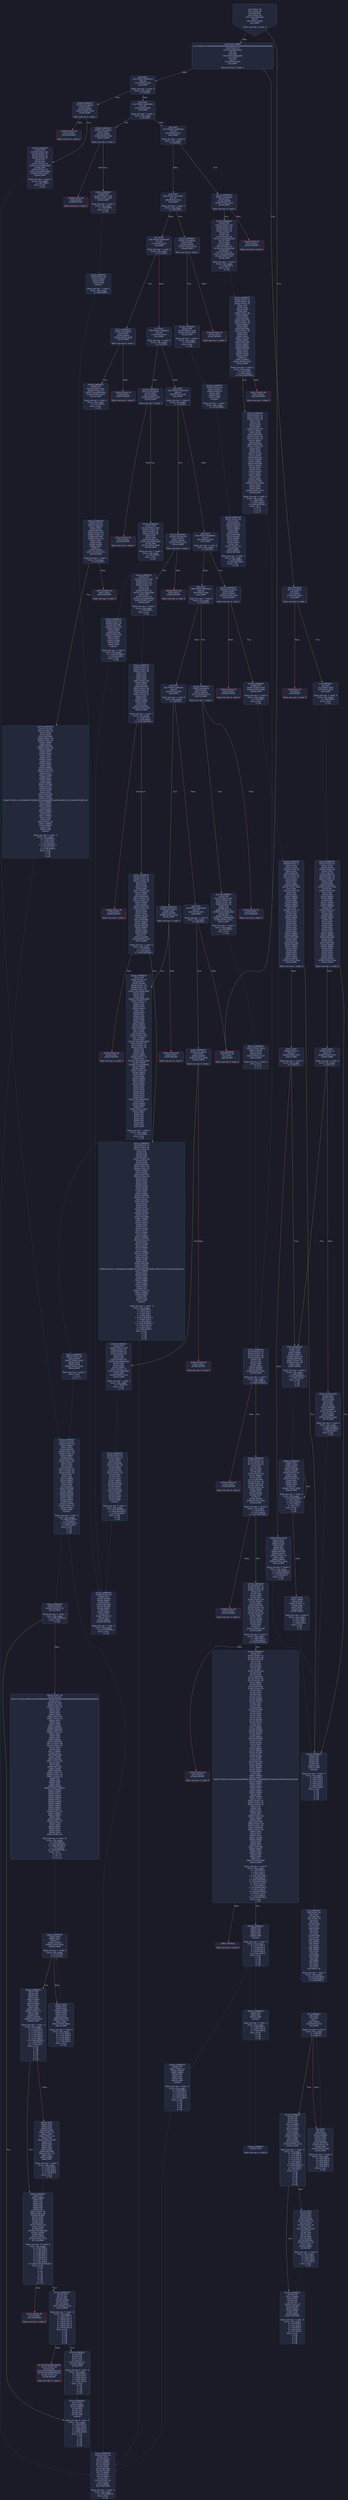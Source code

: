 digraph G {
    node [shape=box, style="filled, rounded", color="#565f89", fontcolor="#c0caf5", fontname="Helvetica", fillcolor="#24283b"];
    edge [color="#414868", fontcolor="#c0caf5", fontname="Helvetica"];
    bgcolor="#1a1b26";
    0 [ label = "[00] PUSH1 80
[02] PUSH1 40
[04] MSTORE
[05] PUSH1 04
[07] CALLDATASIZE
[08] LT
[09] PUSH2 00b9
[0c] JUMPI

Stack size req: 0, sizeΔ: 0
" shape = invhouse]
    1 [ label = "[0d] PUSH4 ffffffff
[12] PUSH29 0100000000000000000000000000000000000000000000000000000000
[30] PUSH1 00
[32] CALLDATALOAD
[33] DIV
[34] AND
[35] PUSH4 06fdde03
[3a] DUP2
[3b] EQ
[3c] PUSH2 00be
[3f] JUMPI

Stack size req: 0, sizeΔ: 1
"]
    2 [ label = "[40] DUP1
[41] PUSH4 095ea7b3
[46] EQ
[47] PUSH2 0148
[4a] JUMPI

Stack size req: 1, sizeΔ: 0
Entry->Op usage:
	0->70:EQ:1
"]
    3 [ label = "[4b] DUP1
[4c] PUSH4 18160ddd
[51] EQ
[52] PUSH2 0180
[55] JUMPI

Stack size req: 1, sizeΔ: 0
Entry->Op usage:
	0->81:EQ:1
"]
    4 [ label = "[56] DUP1
[57] PUSH4 23b872dd
[5c] EQ
[5d] PUSH2 01a7
[60] JUMPI

Stack size req: 1, sizeΔ: 0
Entry->Op usage:
	0->92:EQ:1
"]
    5 [ label = "[61] DUP1
[62] PUSH4 313ce567
[67] EQ
[68] PUSH2 01d1
[6b] JUMPI

Stack size req: 1, sizeΔ: 0
Entry->Op usage:
	0->103:EQ:1
"]
    6 [ label = "[6c] DUP1
[6d] PUSH4 42966c68
[72] EQ
[73] PUSH2 01fc
[76] JUMPI

Stack size req: 1, sizeΔ: 0
Entry->Op usage:
	0->114:EQ:1
"]
    7 [ label = "[77] DUP1
[78] PUSH4 70a08231
[7d] EQ
[7e] PUSH2 0214
[81] JUMPI

Stack size req: 1, sizeΔ: 0
Entry->Op usage:
	0->125:EQ:1
"]
    8 [ label = "[82] DUP1
[83] PUSH4 79cc6790
[88] EQ
[89] PUSH2 0235
[8c] JUMPI

Stack size req: 1, sizeΔ: 0
Entry->Op usage:
	0->136:EQ:1
"]
    9 [ label = "[8d] DUP1
[8e] PUSH4 95d89b41
[93] EQ
[94] PUSH2 0259
[97] JUMPI

Stack size req: 1, sizeΔ: 0
Entry->Op usage:
	0->147:EQ:1
"]
    10 [ label = "[98] DUP1
[99] PUSH4 a9059cbb
[9e] EQ
[9f] PUSH2 026e
[a2] JUMPI

Stack size req: 1, sizeΔ: 0
Entry->Op usage:
	0->158:EQ:1
"]
    11 [ label = "[a3] DUP1
[a4] PUSH4 cae9ca51
[a9] EQ
[aa] PUSH2 0294
[ad] JUMPI

Stack size req: 1, sizeΔ: 0
Entry->Op usage:
	0->169:EQ:1
"]
    12 [ label = "[ae] DUP1
[af] PUSH4 dd62ed3e
[b4] EQ
[b5] PUSH2 02fd
[b8] JUMPI

Stack size req: 1, sizeΔ: 0
Entry->Op usage:
	0->180:EQ:1
"]
    13 [ label = "[b9] JUMPDEST
[ba] PUSH1 00
[bc] DUP1
[bd] REVERT

Stack size req: 0, sizeΔ: 0
" color = "red"]
    14 [ label = "[be] JUMPDEST
[bf] CALLVALUE
[c0] DUP1
[c1] ISZERO
[c2] PUSH2 00ca
[c5] JUMPI

Stack size req: 0, sizeΔ: 1
"]
    15 [ label = "[c6] PUSH1 00
[c8] DUP1
[c9] REVERT

Stack size req: 0, sizeΔ: 0
" color = "red"]
    16 [ label = "[ca] JUMPDEST
[cb] POP
[cc] PUSH2 00d3
[cf] PUSH2 0324
[d2] JUMP

Stack size req: 1, sizeΔ: 0
Entry->Op usage:
	0->203:POP:0
Entry->Exit:
	0->😵
"]
    17 [ label = "[d3] JUMPDEST
[d4] PUSH1 40
[d6] DUP1
[d7] MLOAD
[d8] PUSH1 20
[da] DUP1
[db] DUP3
[dc] MSTORE
[dd] DUP4
[de] MLOAD
[df] DUP2
[e0] DUP4
[e1] ADD
[e2] MSTORE
[e3] DUP4
[e4] MLOAD
[e5] SWAP2
[e6] SWAP3
[e7] DUP4
[e8] SWAP3
[e9] SWAP1
[ea] DUP4
[eb] ADD
[ec] SWAP2
[ed] DUP6
[ee] ADD
[ef] SWAP1
[f0] DUP1
[f1] DUP4
[f2] DUP4
[f3] PUSH1 00

Stack size req: 1, sizeΔ: 9
Entry->Op usage:
	0->222:MLOAD:0
	0->228:MLOAD:0
	0->238:ADD:0
"]
    18 [ label = "[f5] JUMPDEST
[f6] DUP4
[f7] DUP2
[f8] LT
[f9] ISZERO
[fa] PUSH2 010d
[fd] JUMPI

Stack size req: 4, sizeΔ: 0
Entry->Op usage:
	0->248:LT:0
	3->248:LT:1
"]
    19 [ label = "[fe] DUP2
[ff] DUP2
[0100] ADD
[0101] MLOAD
[0102] DUP4
[0103] DUP3
[0104] ADD
[0105] MSTORE
[0106] PUSH1 20
[0108] ADD
[0109] PUSH2 00f5
[010c] JUMP

Stack size req: 3, sizeΔ: 0
Entry->Op usage:
	0->256:ADD:0
	0->260:ADD:0
	0->264:ADD:1
	1->256:ADD:1
	2->260:ADD:1
Entry->Exit:
	0->😵
"]
    20 [ label = "[010d] JUMPDEST
[010e] POP
[010f] POP
[0110] POP
[0111] POP
[0112] SWAP1
[0113] POP
[0114] SWAP1
[0115] DUP2
[0116] ADD
[0117] SWAP1
[0118] PUSH1 1f
[011a] AND
[011b] DUP1
[011c] ISZERO
[011d] PUSH2 013a
[0120] JUMPI

Stack size req: 7, sizeΔ: -5
Entry->Op usage:
	0->270:POP:0
	1->271:POP:0
	2->272:POP:0
	3->273:POP:0
	4->278:ADD:0
	4->282:AND:1
	4->284:ISZERO:0
	5->275:POP:0
	6->278:ADD:1
Entry->Exit:
	0->😵
	1->😵
	2->😵
	3->😵
	4->0
	5->😵
	6->😵
"]
    21 [ label = "[0121] DUP1
[0122] DUP3
[0123] SUB
[0124] DUP1
[0125] MLOAD
[0126] PUSH1 01
[0128] DUP4
[0129] PUSH1 20
[012b] SUB
[012c] PUSH2 0100
[012f] EXP
[0130] SUB
[0131] NOT
[0132] AND
[0133] DUP2
[0134] MSTORE
[0135] PUSH1 20
[0137] ADD
[0138] SWAP2
[0139] POP

Stack size req: 2, sizeΔ: 0
Entry->Op usage:
	0->291:SUB:1
	0->299:SUB:1
	1->291:SUB:0
	1->313:POP:0
Entry->Exit:
	1->😵
"]
    22 [ label = "[013a] JUMPDEST
[013b] POP
[013c] SWAP3
[013d] POP
[013e] POP
[013f] POP
[0140] PUSH1 40
[0142] MLOAD
[0143] DUP1
[0144] SWAP2
[0145] SUB
[0146] SWAP1
[0147] RETURN

Stack size req: 5, sizeΔ: -5
Entry->Op usage:
	0->315:POP:0
	1->325:SUB:0
	2->318:POP:0
	3->319:POP:0
	4->317:POP:0
Entry->Exit:
	0->😵
	1->😵
	2->😵
	3->😵
	4->😵
" color = "darkblue"]
    23 [ label = "[0148] JUMPDEST
[0149] CALLVALUE
[014a] DUP1
[014b] ISZERO
[014c] PUSH2 0154
[014f] JUMPI

Stack size req: 0, sizeΔ: 1
"]
    24 [ label = "[0150] PUSH1 00
[0152] DUP1
[0153] REVERT

Stack size req: 0, sizeΔ: 0
" color = "red"]
    25 [ label = "[0154] JUMPDEST
[0155] POP
[0156] PUSH2 016c
[0159] PUSH1 01
[015b] PUSH1 a0
[015d] PUSH1 02
[015f] EXP
[0160] SUB
[0161] PUSH1 04
[0163] CALLDATALOAD
[0164] AND
[0165] PUSH1 24
[0167] CALLDATALOAD
[0168] PUSH2 03b2
[016b] JUMP

Stack size req: 1, sizeΔ: 2
Entry->Op usage:
	0->341:POP:0
Entry->Exit:
	0->😵
"]
    26 [ label = "[016c] JUMPDEST
[016d] PUSH1 40
[016f] DUP1
[0170] MLOAD
[0171] SWAP2
[0172] ISZERO
[0173] ISZERO
[0174] DUP3
[0175] MSTORE
[0176] MLOAD
[0177] SWAP1
[0178] DUP2
[0179] SWAP1
[017a] SUB
[017b] PUSH1 20
[017d] ADD
[017e] SWAP1
[017f] RETURN

Stack size req: 1, sizeΔ: -1
Entry->Op usage:
	0->370:ISZERO:0
Entry->Exit:
	0->😵
" color = "darkblue"]
    27 [ label = "[0180] JUMPDEST
[0181] CALLVALUE
[0182] DUP1
[0183] ISZERO
[0184] PUSH2 018c
[0187] JUMPI

Stack size req: 0, sizeΔ: 1
"]
    28 [ label = "[0188] PUSH1 00
[018a] DUP1
[018b] REVERT

Stack size req: 0, sizeΔ: 0
" color = "red"]
    29 [ label = "[018c] JUMPDEST
[018d] POP
[018e] PUSH2 0195
[0191] PUSH2 03df
[0194] JUMP

Stack size req: 1, sizeΔ: 0
Entry->Op usage:
	0->397:POP:0
Entry->Exit:
	0->😵
"]
    30 [ label = "[0195] JUMPDEST
[0196] PUSH1 40
[0198] DUP1
[0199] MLOAD
[019a] SWAP2
[019b] DUP3
[019c] MSTORE
[019d] MLOAD
[019e] SWAP1
[019f] DUP2
[01a0] SWAP1
[01a1] SUB
[01a2] PUSH1 20
[01a4] ADD
[01a5] SWAP1
[01a6] RETURN

Stack size req: 1, sizeΔ: -1
Entry->Op usage:
	0->412:MSTORE:1
Entry->Exit:
	0->😵
" color = "darkblue"]
    31 [ label = "[01a7] JUMPDEST
[01a8] CALLVALUE
[01a9] DUP1
[01aa] ISZERO
[01ab] PUSH2 01b3
[01ae] JUMPI

Stack size req: 0, sizeΔ: 1
"]
    32 [ label = "[01af] PUSH1 00
[01b1] DUP1
[01b2] REVERT

Stack size req: 0, sizeΔ: 0
" color = "red"]
    33 [ label = "[01b3] JUMPDEST
[01b4] POP
[01b5] PUSH2 016c
[01b8] PUSH1 01
[01ba] PUSH1 a0
[01bc] PUSH1 02
[01be] EXP
[01bf] SUB
[01c0] PUSH1 04
[01c2] CALLDATALOAD
[01c3] DUP2
[01c4] AND
[01c5] SWAP1
[01c6] PUSH1 24
[01c8] CALLDATALOAD
[01c9] AND
[01ca] PUSH1 44
[01cc] CALLDATALOAD
[01cd] PUSH2 03e5
[01d0] JUMP

Stack size req: 1, sizeΔ: 3
Entry->Op usage:
	0->436:POP:0
Entry->Exit:
	0->😵
"]
    34 [ label = "[01d1] JUMPDEST
[01d2] CALLVALUE
[01d3] DUP1
[01d4] ISZERO
[01d5] PUSH2 01dd
[01d8] JUMPI

Stack size req: 0, sizeΔ: 1
"]
    35 [ label = "[01d9] PUSH1 00
[01db] DUP1
[01dc] REVERT

Stack size req: 0, sizeΔ: 0
" color = "red"]
    36 [ label = "[01dd] JUMPDEST
[01de] POP
[01df] PUSH2 01e6
[01e2] PUSH2 0454
[01e5] JUMP

Stack size req: 1, sizeΔ: 0
Entry->Op usage:
	0->478:POP:0
Entry->Exit:
	0->😵
"]
    37 [ label = "[01e6] JUMPDEST
[01e7] PUSH1 40
[01e9] DUP1
[01ea] MLOAD
[01eb] PUSH1 ff
[01ed] SWAP1
[01ee] SWAP3
[01ef] AND
[01f0] DUP3
[01f1] MSTORE
[01f2] MLOAD
[01f3] SWAP1
[01f4] DUP2
[01f5] SWAP1
[01f6] SUB
[01f7] PUSH1 20
[01f9] ADD
[01fa] SWAP1
[01fb] RETURN

Stack size req: 1, sizeΔ: -1
Entry->Op usage:
	0->495:AND:0
	0->497:MSTORE:1
Entry->Exit:
	0->😵
" color = "darkblue"]
    38 [ label = "[01fc] JUMPDEST
[01fd] CALLVALUE
[01fe] DUP1
[01ff] ISZERO
[0200] PUSH2 0208
[0203] JUMPI

Stack size req: 0, sizeΔ: 1
"]
    39 [ label = "[0204] PUSH1 00
[0206] DUP1
[0207] REVERT

Stack size req: 0, sizeΔ: 0
" color = "red"]
    40 [ label = "[0208] JUMPDEST
[0209] POP
[020a] PUSH2 016c
[020d] PUSH1 04
[020f] CALLDATALOAD
[0210] PUSH2 045d
[0213] JUMP

Stack size req: 1, sizeΔ: 1
Entry->Op usage:
	0->521:POP:0
Entry->Exit:
	0->😵
"]
    41 [ label = "[0214] JUMPDEST
[0215] CALLVALUE
[0216] DUP1
[0217] ISZERO
[0218] PUSH2 0220
[021b] JUMPI

Stack size req: 0, sizeΔ: 1
"]
    42 [ label = "[021c] PUSH1 00
[021e] DUP1
[021f] REVERT

Stack size req: 0, sizeΔ: 0
" color = "red"]
    43 [ label = "[0220] JUMPDEST
[0221] POP
[0222] PUSH2 0195
[0225] PUSH1 01
[0227] PUSH1 a0
[0229] PUSH1 02
[022b] EXP
[022c] SUB
[022d] PUSH1 04
[022f] CALLDATALOAD
[0230] AND
[0231] PUSH2 04d5
[0234] JUMP

Stack size req: 1, sizeΔ: 1
Entry->Op usage:
	0->545:POP:0
Entry->Exit:
	0->😵
"]
    44 [ label = "[0235] JUMPDEST
[0236] CALLVALUE
[0237] DUP1
[0238] ISZERO
[0239] PUSH2 0241
[023c] JUMPI

Stack size req: 0, sizeΔ: 1
"]
    45 [ label = "[023d] PUSH1 00
[023f] DUP1
[0240] REVERT

Stack size req: 0, sizeΔ: 0
" color = "red"]
    46 [ label = "[0241] JUMPDEST
[0242] POP
[0243] PUSH2 016c
[0246] PUSH1 01
[0248] PUSH1 a0
[024a] PUSH1 02
[024c] EXP
[024d] SUB
[024e] PUSH1 04
[0250] CALLDATALOAD
[0251] AND
[0252] PUSH1 24
[0254] CALLDATALOAD
[0255] PUSH2 04e7
[0258] JUMP

Stack size req: 1, sizeΔ: 2
Entry->Op usage:
	0->578:POP:0
Entry->Exit:
	0->😵
"]
    47 [ label = "[0259] JUMPDEST
[025a] CALLVALUE
[025b] DUP1
[025c] ISZERO
[025d] PUSH2 0265
[0260] JUMPI

Stack size req: 0, sizeΔ: 1
"]
    48 [ label = "[0261] PUSH1 00
[0263] DUP1
[0264] REVERT

Stack size req: 0, sizeΔ: 0
" color = "red"]
    49 [ label = "[0265] JUMPDEST
[0266] POP
[0267] PUSH2 00d3
[026a] PUSH2 05b8
[026d] JUMP

Stack size req: 1, sizeΔ: 0
Entry->Op usage:
	0->614:POP:0
Entry->Exit:
	0->😵
"]
    50 [ label = "[026e] JUMPDEST
[026f] CALLVALUE
[0270] DUP1
[0271] ISZERO
[0272] PUSH2 027a
[0275] JUMPI

Stack size req: 0, sizeΔ: 1
"]
    51 [ label = "[0276] PUSH1 00
[0278] DUP1
[0279] REVERT

Stack size req: 0, sizeΔ: 0
" color = "red"]
    52 [ label = "[027a] JUMPDEST
[027b] POP
[027c] PUSH2 0292
[027f] PUSH1 01
[0281] PUSH1 a0
[0283] PUSH1 02
[0285] EXP
[0286] SUB
[0287] PUSH1 04
[0289] CALLDATALOAD
[028a] AND
[028b] PUSH1 24
[028d] CALLDATALOAD
[028e] PUSH2 0612
[0291] JUMP

Stack size req: 1, sizeΔ: 2
Entry->Op usage:
	0->635:POP:0
Entry->Exit:
	0->😵
"]
    53 [ label = "[0292] JUMPDEST
[0293] STOP

Stack size req: 0, sizeΔ: 0
" color = "darkblue"]
    54 [ label = "[0294] JUMPDEST
[0295] CALLVALUE
[0296] DUP1
[0297] ISZERO
[0298] PUSH2 02a0
[029b] JUMPI

Stack size req: 0, sizeΔ: 1
"]
    55 [ label = "[029c] PUSH1 00
[029e] DUP1
[029f] REVERT

Stack size req: 0, sizeΔ: 0
" color = "red"]
    56 [ label = "[02a0] JUMPDEST
[02a1] POP
[02a2] PUSH1 40
[02a4] DUP1
[02a5] MLOAD
[02a6] PUSH1 20
[02a8] PUSH1 04
[02aa] PUSH1 44
[02ac] CALLDATALOAD
[02ad] DUP2
[02ae] DUP2
[02af] ADD
[02b0] CALLDATALOAD
[02b1] PUSH1 1f
[02b3] DUP2
[02b4] ADD
[02b5] DUP5
[02b6] SWAP1
[02b7] DIV
[02b8] DUP5
[02b9] MUL
[02ba] DUP6
[02bb] ADD
[02bc] DUP5
[02bd] ADD
[02be] SWAP1
[02bf] SWAP6
[02c0] MSTORE
[02c1] DUP5
[02c2] DUP5
[02c3] MSTORE
[02c4] PUSH2 016c
[02c7] SWAP5
[02c8] DUP3
[02c9] CALLDATALOAD
[02ca] PUSH1 01
[02cc] PUSH1 a0
[02ce] PUSH1 02
[02d0] EXP
[02d1] SUB
[02d2] AND
[02d3] SWAP5
[02d4] PUSH1 24
[02d6] DUP1
[02d7] CALLDATALOAD
[02d8] SWAP6
[02d9] CALLDATASIZE
[02da] SWAP6
[02db] SWAP5
[02dc] PUSH1 64
[02de] SWAP5
[02df] SWAP3
[02e0] ADD
[02e1] SWAP2
[02e2] SWAP1
[02e3] DUP2
[02e4] SWAP1
[02e5] DUP5
[02e6] ADD
[02e7] DUP4
[02e8] DUP3
[02e9] DUP1
[02ea] DUP3
[02eb] DUP5
[02ec] CALLDATACOPY
[02ed] POP
[02ee] SWAP5
[02ef] SWAP8
[02f0] POP
[02f1] PUSH2 0621
[02f4] SWAP7
[02f5] POP
[02f6] POP
[02f7] POP
[02f8] POP
[02f9] POP
[02fa] POP
[02fb] POP
[02fc] JUMP

Stack size req: 1, sizeΔ: 3
Entry->Op usage:
	0->673:POP:0
Entry->Exit:
	0->😵
"]
    57 [ label = "[02fd] JUMPDEST
[02fe] CALLVALUE
[02ff] DUP1
[0300] ISZERO
[0301] PUSH2 0309
[0304] JUMPI

Stack size req: 0, sizeΔ: 1
"]
    58 [ label = "[0305] PUSH1 00
[0307] DUP1
[0308] REVERT

Stack size req: 0, sizeΔ: 0
" color = "red"]
    59 [ label = "[0309] JUMPDEST
[030a] POP
[030b] PUSH2 0195
[030e] PUSH1 01
[0310] PUSH1 a0
[0312] PUSH1 02
[0314] EXP
[0315] SUB
[0316] PUSH1 04
[0318] CALLDATALOAD
[0319] DUP2
[031a] AND
[031b] SWAP1
[031c] PUSH1 24
[031e] CALLDATALOAD
[031f] AND
[0320] PUSH2 073a
[0323] JUMP

Stack size req: 1, sizeΔ: 2
Entry->Op usage:
	0->778:POP:0
Entry->Exit:
	0->😵
"]
    60 [ label = "[0324] JUMPDEST
[0325] PUSH1 00
[0327] DUP1
[0328] SLOAD
[0329] PUSH1 40
[032b] DUP1
[032c] MLOAD
[032d] PUSH1 20
[032f] PUSH1 02
[0331] PUSH1 01
[0333] DUP6
[0334] AND
[0335] ISZERO
[0336] PUSH2 0100
[0339] MUL
[033a] PUSH1 00
[033c] NOT
[033d] ADD
[033e] SWAP1
[033f] SWAP5
[0340] AND
[0341] SWAP4
[0342] SWAP1
[0343] SWAP4
[0344] DIV
[0345] PUSH1 1f
[0347] DUP2
[0348] ADD
[0349] DUP5
[034a] SWAP1
[034b] DIV
[034c] DUP5
[034d] MUL
[034e] DUP3
[034f] ADD
[0350] DUP5
[0351] ADD
[0352] SWAP1
[0353] SWAP3
[0354] MSTORE
[0355] DUP2
[0356] DUP2
[0357] MSTORE
[0358] SWAP3
[0359] SWAP2
[035a] DUP4
[035b] ADD
[035c] DUP3
[035d] DUP3
[035e] DUP1
[035f] ISZERO
[0360] PUSH2 03aa
[0363] JUMPI

Stack size req: 0, sizeΔ: 6
"]
    61 [ label = "[0364] DUP1
[0365] PUSH1 1f
[0367] LT
[0368] PUSH2 037f
[036b] JUMPI

Stack size req: 1, sizeΔ: 0
Entry->Op usage:
	0->871:LT:1
"]
    62 [ label = "[036c] PUSH2 0100
[036f] DUP1
[0370] DUP4
[0371] SLOAD
[0372] DIV
[0373] MUL
[0374] DUP4
[0375] MSTORE
[0376] SWAP2
[0377] PUSH1 20
[0379] ADD
[037a] SWAP2
[037b] PUSH2 03aa
[037e] JUMP

Stack size req: 3, sizeΔ: 0
Entry->Op usage:
	1->881:SLOAD:0
	2->885:MSTORE:0
	2->889:ADD:1
Entry->Exit:
	2->😵
"]
    63 [ label = "[037f] JUMPDEST
[0380] DUP3
[0381] ADD
[0382] SWAP2
[0383] SWAP1
[0384] PUSH1 00
[0386] MSTORE
[0387] PUSH1 20
[0389] PUSH1 00
[038b] SHA3
[038c] SWAP1

Stack size req: 3, sizeΔ: 0
Entry->Op usage:
	0->897:ADD:1
	1->902:MSTORE:1
	2->897:ADD:0
Entry->Exit:
	0->😵
	1->😵
	2->0
"]
    64 [ label = "[038d] JUMPDEST
[038e] DUP2
[038f] SLOAD
[0390] DUP2
[0391] MSTORE
[0392] SWAP1
[0393] PUSH1 01
[0395] ADD
[0396] SWAP1
[0397] PUSH1 20
[0399] ADD
[039a] DUP1
[039b] DUP4
[039c] GT
[039d] PUSH2 038d
[03a0] JUMPI

Stack size req: 3, sizeΔ: 0
Entry->Op usage:
	0->913:MSTORE:0
	0->921:ADD:1
	1->911:SLOAD:0
	1->917:ADD:1
	2->924:GT:0
Entry->Exit:
	0->😵
	1->😵
"]
    65 [ label = "[03a1] DUP3
[03a2] SWAP1
[03a3] SUB
[03a4] PUSH1 1f
[03a6] AND
[03a7] DUP3
[03a8] ADD
[03a9] SWAP2

Stack size req: 3, sizeΔ: 0
Entry->Op usage:
	0->931:SUB:0
	2->931:SUB:1
	2->936:ADD:0
Entry->Exit:
	0->😵
	2->0
"]
    66 [ label = "[03aa] JUMPDEST
[03ab] POP
[03ac] POP
[03ad] POP
[03ae] POP
[03af] POP
[03b0] DUP2
[03b1] JUMP
Indirect!

Stack size req: 7, sizeΔ: -5
Entry->Op usage:
	0->939:POP:0
	1->940:POP:0
	2->941:POP:0
	3->942:POP:0
	4->943:POP:0
	6->945:JUMP:0
Entry->Exit:
	0->😵
	1->😵
	2->😵
	3->😵
	4->😵
" color = "teal"]
    67 [ label = "[03b2] JUMPDEST
[03b3] CALLER
[03b4] PUSH1 00
[03b6] SWAP1
[03b7] DUP2
[03b8] MSTORE
[03b9] PUSH1 05
[03bb] PUSH1 20
[03bd] SWAP1
[03be] DUP2
[03bf] MSTORE
[03c0] PUSH1 40
[03c2] DUP1
[03c3] DUP4
[03c4] SHA3
[03c5] PUSH1 01
[03c7] PUSH1 a0
[03c9] PUSH1 02
[03cb] EXP
[03cc] SUB
[03cd] SWAP6
[03ce] SWAP1
[03cf] SWAP6
[03d0] AND
[03d1] DUP4
[03d2] MSTORE
[03d3] SWAP4
[03d4] SWAP1
[03d5] MSTORE
[03d6] SWAP2
[03d7] SWAP1
[03d8] SWAP2
[03d9] SHA3
[03da] SSTORE
[03db] PUSH1 01
[03dd] SWAP1
[03de] JUMP
Indirect!

Stack size req: 3, sizeΔ: -2
Entry->Op usage:
	0->986:SSTORE:1
	1->976:AND:1
	1->978:MSTORE:1
	2->990:JUMP:0
Entry->Exit:
	0->😵
	1->😵
	2->😵
" color = "teal"]
    68 [ label = "[03df] JUMPDEST
[03e0] PUSH1 03
[03e2] SLOAD
[03e3] DUP2
[03e4] JUMP
Indirect!

Stack size req: 1, sizeΔ: 1
Entry->Op usage:
	0->996:JUMP:0
" color = "teal"]
    69 [ label = "[03e5] JUMPDEST
[03e6] PUSH1 01
[03e8] PUSH1 a0
[03ea] PUSH1 02
[03ec] EXP
[03ed] SUB
[03ee] DUP4
[03ef] AND
[03f0] PUSH1 00
[03f2] SWAP1
[03f3] DUP2
[03f4] MSTORE
[03f5] PUSH1 05
[03f7] PUSH1 20
[03f9] SWAP1
[03fa] DUP2
[03fb] MSTORE
[03fc] PUSH1 40
[03fe] DUP1
[03ff] DUP4
[0400] SHA3
[0401] CALLER
[0402] DUP5
[0403] MSTORE
[0404] SWAP1
[0405] SWAP2
[0406] MSTORE
[0407] DUP2
[0408] SHA3
[0409] SLOAD
[040a] DUP3
[040b] GT
[040c] ISZERO
[040d] PUSH2 0415
[0410] JUMPI

Stack size req: 3, sizeΔ: 1
Entry->Op usage:
	0->1035:GT:0
	2->1007:AND:0
	2->1012:MSTORE:1
"]
    70 [ label = "[0411] PUSH1 00
[0413] DUP1
[0414] REVERT

Stack size req: 0, sizeΔ: 0
" color = "red"]
    71 [ label = "[0415] JUMPDEST
[0416] PUSH1 01
[0418] PUSH1 a0
[041a] PUSH1 02
[041c] EXP
[041d] SUB
[041e] DUP5
[041f] AND
[0420] PUSH1 00
[0422] SWAP1
[0423] DUP2
[0424] MSTORE
[0425] PUSH1 05
[0427] PUSH1 20
[0429] SWAP1
[042a] DUP2
[042b] MSTORE
[042c] PUSH1 40
[042e] DUP1
[042f] DUP4
[0430] SHA3
[0431] CALLER
[0432] DUP5
[0433] MSTORE
[0434] SWAP1
[0435] SWAP2
[0436] MSTORE
[0437] SWAP1
[0438] SHA3
[0439] DUP1
[043a] SLOAD
[043b] DUP4
[043c] SWAP1
[043d] SUB
[043e] SWAP1
[043f] SSTORE
[0440] PUSH2 044a
[0443] DUP5
[0444] DUP5
[0445] DUP5
[0446] PUSH2 0757
[0449] JUMP

Stack size req: 4, sizeΔ: 4
Entry->Op usage:
	1->1085:SUB:1
	3->1055:AND:0
	3->1060:MSTORE:1
Entry->Exit:
	1->0, 5
	2->1, 6
	3->2, 7
"]
    72 [ label = "[044a] JUMPDEST
[044b] POP
[044c] PUSH1 01
[044e] SWAP4
[044f] SWAP3
[0450] POP
[0451] POP
[0452] POP
[0453] JUMP
Indirect!

Stack size req: 5, sizeΔ: -4
Entry->Op usage:
	0->1099:POP:0
	1->1105:POP:0
	2->1106:POP:0
	3->1104:POP:0
	4->1107:JUMP:0
Entry->Exit:
	0->😵
	1->😵
	2->😵
	3->😵
	4->😵
" color = "teal"]
    73 [ label = "[0454] JUMPDEST
[0455] PUSH1 02
[0457] SLOAD
[0458] PUSH1 ff
[045a] AND
[045b] DUP2
[045c] JUMP
Indirect!

Stack size req: 1, sizeΔ: 1
Entry->Op usage:
	0->1116:JUMP:0
" color = "teal"]
    74 [ label = "[045d] JUMPDEST
[045e] CALLER
[045f] PUSH1 00
[0461] SWAP1
[0462] DUP2
[0463] MSTORE
[0464] PUSH1 04
[0466] PUSH1 20
[0468] MSTORE
[0469] PUSH1 40
[046b] DUP2
[046c] SHA3
[046d] SLOAD
[046e] DUP3
[046f] GT
[0470] ISZERO
[0471] PUSH2 0479
[0474] JUMPI

Stack size req: 1, sizeΔ: 1
Entry->Op usage:
	0->1135:GT:0
"]
    75 [ label = "[0475] PUSH1 00
[0477] DUP1
[0478] REVERT

Stack size req: 0, sizeΔ: 0
" color = "red"]
    76 [ label = "[0479] JUMPDEST
[047a] CALLER
[047b] PUSH1 00
[047d] DUP2
[047e] DUP2
[047f] MSTORE
[0480] PUSH1 04
[0482] PUSH1 20
[0484] SWAP1
[0485] DUP2
[0486] MSTORE
[0487] PUSH1 40
[0489] SWAP2
[048a] DUP3
[048b] SWAP1
[048c] SHA3
[048d] DUP1
[048e] SLOAD
[048f] DUP7
[0490] SWAP1
[0491] SUB
[0492] SWAP1
[0493] SSTORE
[0494] PUSH1 03
[0496] DUP1
[0497] SLOAD
[0498] DUP7
[0499] SWAP1
[049a] SUB
[049b] SWAP1
[049c] SSTORE
[049d] DUP2
[049e] MLOAD
[049f] DUP6
[04a0] DUP2
[04a1] MSTORE
[04a2] SWAP2
[04a3] MLOAD
[04a4] PUSH32 cc16f5dbb4873280815c1ee09dbd06736cffcc184412cf7a71a0fdb75d397ca5
[04c5] SWAP3
[04c6] DUP2
[04c7] SWAP1
[04c8] SUB
[04c9] SWAP1
[04ca] SWAP2
[04cb] ADD
[04cc] SWAP1
[04cd] LOG2
[04ce] POP
[04cf] PUSH1 01
[04d1] SWAP2
[04d2] SWAP1
[04d3] POP
[04d4] JUMP
Indirect!

Stack size req: 3, sizeΔ: -2
Entry->Op usage:
	0->1230:POP:0
	1->1169:SUB:1
	1->1178:SUB:1
	1->1185:MSTORE:1
	1->1235:POP:0
	2->1236:JUMP:0
Entry->Exit:
	0->😵
	1->😵
	2->😵
" color = "teal"]
    77 [ label = "[04d5] JUMPDEST
[04d6] PUSH1 04
[04d8] PUSH1 20
[04da] MSTORE
[04db] PUSH1 00
[04dd] SWAP1
[04de] DUP2
[04df] MSTORE
[04e0] PUSH1 40
[04e2] SWAP1
[04e3] SHA3
[04e4] SLOAD
[04e5] DUP2
[04e6] JUMP
Indirect!

Stack size req: 2, sizeΔ: 0
Entry->Op usage:
	0->1247:MSTORE:1
	1->1254:JUMP:0
Entry->Exit:
	0->😵
" color = "teal"]
    78 [ label = "[04e7] JUMPDEST
[04e8] PUSH1 01
[04ea] PUSH1 a0
[04ec] PUSH1 02
[04ee] EXP
[04ef] SUB
[04f0] DUP3
[04f1] AND
[04f2] PUSH1 00
[04f4] SWAP1
[04f5] DUP2
[04f6] MSTORE
[04f7] PUSH1 04
[04f9] PUSH1 20
[04fb] MSTORE
[04fc] PUSH1 40
[04fe] DUP2
[04ff] SHA3
[0500] SLOAD
[0501] DUP3
[0502] GT
[0503] ISZERO
[0504] PUSH2 050c
[0507] JUMPI

Stack size req: 2, sizeΔ: 1
Entry->Op usage:
	0->1282:GT:0
	1->1265:AND:0
	1->1270:MSTORE:1
"]
    79 [ label = "[0508] PUSH1 00
[050a] DUP1
[050b] REVERT

Stack size req: 0, sizeΔ: 0
" color = "red"]
    80 [ label = "[050c] JUMPDEST
[050d] PUSH1 01
[050f] PUSH1 a0
[0511] PUSH1 02
[0513] EXP
[0514] SUB
[0515] DUP4
[0516] AND
[0517] PUSH1 00
[0519] SWAP1
[051a] DUP2
[051b] MSTORE
[051c] PUSH1 05
[051e] PUSH1 20
[0520] SWAP1
[0521] DUP2
[0522] MSTORE
[0523] PUSH1 40
[0525] DUP1
[0526] DUP4
[0527] SHA3
[0528] CALLER
[0529] DUP5
[052a] MSTORE
[052b] SWAP1
[052c] SWAP2
[052d] MSTORE
[052e] SWAP1
[052f] SHA3
[0530] SLOAD
[0531] DUP3
[0532] GT
[0533] ISZERO
[0534] PUSH2 053c
[0537] JUMPI

Stack size req: 3, sizeΔ: 0
Entry->Op usage:
	1->1330:GT:0
	2->1302:AND:0
	2->1307:MSTORE:1
"]
    81 [ label = "[0538] PUSH1 00
[053a] DUP1
[053b] REVERT

Stack size req: 0, sizeΔ: 0
" color = "red"]
    82 [ label = "[053c] JUMPDEST
[053d] PUSH1 01
[053f] PUSH1 a0
[0541] PUSH1 02
[0543] EXP
[0544] SUB
[0545] DUP4
[0546] AND
[0547] PUSH1 00
[0549] DUP2
[054a] DUP2
[054b] MSTORE
[054c] PUSH1 04
[054e] PUSH1 20
[0550] SWAP1
[0551] DUP2
[0552] MSTORE
[0553] PUSH1 40
[0555] DUP1
[0556] DUP4
[0557] SHA3
[0558] DUP1
[0559] SLOAD
[055a] DUP8
[055b] SWAP1
[055c] SUB
[055d] SWAP1
[055e] SSTORE
[055f] PUSH1 05
[0561] DUP3
[0562] MSTORE
[0563] DUP1
[0564] DUP4
[0565] SHA3
[0566] CALLER
[0567] DUP5
[0568] MSTORE
[0569] DUP3
[056a] MSTORE
[056b] SWAP2
[056c] DUP3
[056d] SWAP1
[056e] SHA3
[056f] DUP1
[0570] SLOAD
[0571] DUP7
[0572] SWAP1
[0573] SUB
[0574] SWAP1
[0575] SSTORE
[0576] PUSH1 03
[0578] DUP1
[0579] SLOAD
[057a] DUP7
[057b] SWAP1
[057c] SUB
[057d] SWAP1
[057e] SSTORE
[057f] DUP2
[0580] MLOAD
[0581] DUP6
[0582] DUP2
[0583] MSTORE
[0584] SWAP2
[0585] MLOAD
[0586] PUSH32 cc16f5dbb4873280815c1ee09dbd06736cffcc184412cf7a71a0fdb75d397ca5
[05a7] SWAP3
[05a8] DUP2
[05a9] SWAP1
[05aa] SUB
[05ab] SWAP1
[05ac] SWAP2
[05ad] ADD
[05ae] SWAP1
[05af] LOG2
[05b0] POP
[05b1] PUSH1 01
[05b3] SWAP3
[05b4] SWAP2
[05b5] POP
[05b6] POP
[05b7] JUMP
Indirect!

Stack size req: 4, sizeΔ: -3
Entry->Op usage:
	0->1456:POP:0
	1->1372:SUB:1
	1->1395:SUB:1
	1->1404:SUB:1
	1->1411:MSTORE:1
	1->1462:POP:0
	2->1350:AND:0
	2->1355:MSTORE:1
	2->1455:LOG2:3
	2->1461:POP:0
	3->1463:JUMP:0
Entry->Exit:
	0->😵
	1->😵
	2->😵
	3->😵
" color = "teal"]
    83 [ label = "[05b8] JUMPDEST
[05b9] PUSH1 01
[05bb] DUP1
[05bc] SLOAD
[05bd] PUSH1 40
[05bf] DUP1
[05c0] MLOAD
[05c1] PUSH1 20
[05c3] PUSH1 02
[05c5] DUP5
[05c6] DUP7
[05c7] AND
[05c8] ISZERO
[05c9] PUSH2 0100
[05cc] MUL
[05cd] PUSH1 00
[05cf] NOT
[05d0] ADD
[05d1] SWAP1
[05d2] SWAP5
[05d3] AND
[05d4] SWAP4
[05d5] SWAP1
[05d6] SWAP4
[05d7] DIV
[05d8] PUSH1 1f
[05da] DUP2
[05db] ADD
[05dc] DUP5
[05dd] SWAP1
[05de] DIV
[05df] DUP5
[05e0] MUL
[05e1] DUP3
[05e2] ADD
[05e3] DUP5
[05e4] ADD
[05e5] SWAP1
[05e6] SWAP3
[05e7] MSTORE
[05e8] DUP2
[05e9] DUP2
[05ea] MSTORE
[05eb] SWAP3
[05ec] SWAP2
[05ed] DUP4
[05ee] ADD
[05ef] DUP3
[05f0] DUP3
[05f1] DUP1
[05f2] ISZERO
[05f3] PUSH2 03aa
[05f6] JUMPI

Stack size req: 0, sizeΔ: 6
"]
    84 [ label = "[05f7] DUP1
[05f8] PUSH1 1f
[05fa] LT
[05fb] PUSH2 037f
[05fe] JUMPI

Stack size req: 1, sizeΔ: 0
Entry->Op usage:
	0->1530:LT:1
"]
    85 [ label = "[05ff] PUSH2 0100
[0602] DUP1
[0603] DUP4
[0604] SLOAD
[0605] DIV
[0606] MUL
[0607] DUP4
[0608] MSTORE
[0609] SWAP2
[060a] PUSH1 20
[060c] ADD
[060d] SWAP2
[060e] PUSH2 03aa
[0611] JUMP

Stack size req: 3, sizeΔ: 0
Entry->Op usage:
	1->1540:SLOAD:0
	2->1544:MSTORE:0
	2->1548:ADD:1
Entry->Exit:
	2->😵
"]
    86 [ label = "[0612] JUMPDEST
[0613] PUSH2 061d
[0616] CALLER
[0617] DUP4
[0618] DUP4
[0619] PUSH2 0757
[061c] JUMP

Stack size req: 2, sizeΔ: 4
Entry->Exit:
	0->0, 4
	1->1, 5
"]
    87 [ label = "[061d] JUMPDEST
[061e] POP
[061f] POP
[0620] JUMP
Indirect!

Stack size req: 3, sizeΔ: -3
Entry->Op usage:
	0->1566:POP:0
	1->1567:POP:0
	2->1568:JUMP:0
Entry->Exit:
	0->😵
	1->😵
	2->😵
" color = "teal"]
    88 [ label = "[0621] JUMPDEST
[0622] PUSH1 00
[0624] DUP4
[0625] PUSH2 062e
[0628] DUP2
[0629] DUP6
[062a] PUSH2 03b2
[062d] JUMP

Stack size req: 3, sizeΔ: 5
Entry->Exit:
	1->0, 6
	2->1, 3, 7
"]
    89 [ label = "[062e] JUMPDEST
[062f] ISZERO
[0630] PUSH2 0732
[0633] JUMPI

Stack size req: 1, sizeΔ: -1
Entry->Op usage:
	0->1583:ISZERO:0
Entry->Exit:
	0->😵
"]
    90 [ label = "[0634] PUSH1 40
[0636] MLOAD
[0637] PUSH32 8f4ffcb100000000000000000000000000000000000000000000000000000000
[0658] DUP2
[0659] MSTORE
[065a] CALLER
[065b] PUSH1 04
[065d] DUP3
[065e] ADD
[065f] DUP2
[0660] DUP2
[0661] MSTORE
[0662] PUSH1 24
[0664] DUP4
[0665] ADD
[0666] DUP8
[0667] SWAP1
[0668] MSTORE
[0669] ADDRESS
[066a] PUSH1 44
[066c] DUP5
[066d] ADD
[066e] DUP2
[066f] SWAP1
[0670] MSTORE
[0671] PUSH1 80
[0673] PUSH1 64
[0675] DUP6
[0676] ADD
[0677] SWAP1
[0678] DUP2
[0679] MSTORE
[067a] DUP8
[067b] MLOAD
[067c] PUSH1 84
[067e] DUP7
[067f] ADD
[0680] MSTORE
[0681] DUP8
[0682] MLOAD
[0683] PUSH1 01
[0685] PUSH1 a0
[0687] PUSH1 02
[0689] EXP
[068a] SUB
[068b] DUP8
[068c] AND
[068d] SWAP6
[068e] PUSH4 8f4ffcb1
[0693] SWAP6
[0694] SWAP5
[0695] DUP12
[0696] SWAP5
[0697] SWAP4
[0698] DUP12
[0699] SWAP4
[069a] SWAP2
[069b] SWAP3
[069c] SWAP1
[069d] SWAP2
[069e] PUSH1 a4
[06a0] SWAP1
[06a1] SWAP2
[06a2] ADD
[06a3] SWAP1
[06a4] PUSH1 20
[06a6] DUP6
[06a7] ADD
[06a8] SWAP1
[06a9] DUP1
[06aa] DUP4
[06ab] DUP4
[06ac] PUSH1 00

Stack size req: 4, sizeΔ: 15
Entry->Op usage:
	0->1676:AND:0
	2->1659:MLOAD:0
	2->1666:MLOAD:0
	2->1703:ADD:0
	3->1640:MSTORE:1
Entry->Exit:
	0->14, 15
	2->9, 17
	3->11, 18
"]
    91 [ label = "[06ae] JUMPDEST
[06af] DUP4
[06b0] DUP2
[06b1] LT
[06b2] ISZERO
[06b3] PUSH2 06c6
[06b6] JUMPI

Stack size req: 4, sizeΔ: 0
Entry->Op usage:
	0->1713:LT:0
	3->1713:LT:1
"]
    92 [ label = "[06b7] DUP2
[06b8] DUP2
[06b9] ADD
[06ba] MLOAD
[06bb] DUP4
[06bc] DUP3
[06bd] ADD
[06be] MSTORE
[06bf] PUSH1 20
[06c1] ADD
[06c2] PUSH2 06ae
[06c5] JUMP

Stack size req: 3, sizeΔ: 0
Entry->Op usage:
	0->1721:ADD:0
	0->1725:ADD:0
	0->1729:ADD:1
	1->1721:ADD:1
	2->1725:ADD:1
Entry->Exit:
	0->😵
"]
    93 [ label = "[06c6] JUMPDEST
[06c7] POP
[06c8] POP
[06c9] POP
[06ca] POP
[06cb] SWAP1
[06cc] POP
[06cd] SWAP1
[06ce] DUP2
[06cf] ADD
[06d0] SWAP1
[06d1] PUSH1 1f
[06d3] AND
[06d4] DUP1
[06d5] ISZERO
[06d6] PUSH2 06f3
[06d9] JUMPI

Stack size req: 7, sizeΔ: -5
Entry->Op usage:
	0->1735:POP:0
	1->1736:POP:0
	2->1737:POP:0
	3->1738:POP:0
	4->1743:ADD:0
	4->1747:AND:1
	4->1749:ISZERO:0
	5->1740:POP:0
	6->1743:ADD:1
Entry->Exit:
	0->😵
	1->😵
	2->😵
	3->😵
	4->0
	5->😵
	6->😵
"]
    94 [ label = "[06da] DUP1
[06db] DUP3
[06dc] SUB
[06dd] DUP1
[06de] MLOAD
[06df] PUSH1 01
[06e1] DUP4
[06e2] PUSH1 20
[06e4] SUB
[06e5] PUSH2 0100
[06e8] EXP
[06e9] SUB
[06ea] NOT
[06eb] AND
[06ec] DUP2
[06ed] MSTORE
[06ee] PUSH1 20
[06f0] ADD
[06f1] SWAP2
[06f2] POP

Stack size req: 2, sizeΔ: 0
Entry->Op usage:
	0->1756:SUB:1
	0->1764:SUB:1
	1->1756:SUB:0
	1->1778:POP:0
Entry->Exit:
	1->😵
"]
    95 [ label = "[06f3] JUMPDEST
[06f4] POP
[06f5] SWAP6
[06f6] POP
[06f7] POP
[06f8] POP
[06f9] POP
[06fa] POP
[06fb] POP
[06fc] PUSH1 00
[06fe] PUSH1 40
[0700] MLOAD
[0701] DUP1
[0702] DUP4
[0703] SUB
[0704] DUP2
[0705] PUSH1 00
[0707] DUP8
[0708] DUP1
[0709] EXTCODESIZE
[070a] ISZERO
[070b] DUP1
[070c] ISZERO
[070d] PUSH2 0715
[0710] JUMPI

Stack size req: 10, sizeΔ: 0
Entry->Op usage:
	0->1780:POP:0
	1->1795:SUB:0
	2->1783:POP:0
	3->1784:POP:0
	4->1785:POP:0
	5->1786:POP:0
	6->1787:POP:0
	7->1782:POP:0
	9->1801:EXTCODESIZE:0
Entry->Exit:
	0->😵
	1->7
	2->😵
	3->😵
	4->😵
	5->😵
	6->😵
	7->😵
	9->1, 9
"]
    96 [ label = "[0711] PUSH1 00
[0713] DUP1
[0714] REVERT

Stack size req: 0, sizeΔ: 0
" color = "red"]
    97 [ label = "[0715] JUMPDEST
[0716] POP
[0717] GAS
[0718] CALL
[0719] ISZERO
[071a] DUP1
[071b] ISZERO
[071c] PUSH2 0729
[071f] JUMPI

Stack size req: 7, sizeΔ: -6
Entry->Op usage:
	0->1814:POP:0
	1->1816:CALL:1
	2->1816:CALL:2
	3->1816:CALL:3
	4->1816:CALL:4
	5->1816:CALL:5
	6->1816:CALL:6
Entry->Exit:
	0->😵
	1->😵
	2->😵
	3->😵
	4->😵
	5->😵
	6->😵
"]
    98 [ label = "[0720] RETURNDATASIZE
[0721] PUSH1 00
[0723] DUP1
[0724] RETURNDATACOPY
[0725] RETURNDATASIZE
[0726] PUSH1 00
[0728] REVERT

Stack size req: 0, sizeΔ: 0
" color = "red"]
    99 [ label = "[0729] JUMPDEST
[072a] POP
[072b] POP
[072c] POP
[072d] POP
[072e] PUSH1 01
[0730] SWAP2
[0731] POP

Stack size req: 6, sizeΔ: -4
Entry->Op usage:
	0->1834:POP:0
	1->1835:POP:0
	2->1836:POP:0
	3->1837:POP:0
	5->1841:POP:0
Entry->Exit:
	0->😵
	1->😵
	2->😵
	3->😵
	5->😵
"]
    100 [ label = "[0732] JUMPDEST
[0733] POP
[0734] SWAP4
[0735] SWAP3
[0736] POP
[0737] POP
[0738] POP
[0739] JUMP
Indirect!

Stack size req: 6, sizeΔ: -5
Entry->Op usage:
	0->1843:POP:0
	2->1847:POP:0
	3->1848:POP:0
	4->1846:POP:0
	5->1849:JUMP:0
Entry->Exit:
	0->😵
	1->0
	2->😵
	3->😵
	4->😵
	5->😵
" color = "teal"]
    101 [ label = "[073a] JUMPDEST
[073b] PUSH1 05
[073d] PUSH1 20
[073f] SWAP1
[0740] DUP2
[0741] MSTORE
[0742] PUSH1 00
[0744] SWAP3
[0745] DUP4
[0746] MSTORE
[0747] PUSH1 40
[0749] DUP1
[074a] DUP5
[074b] SHA3
[074c] SWAP1
[074d] SWAP2
[074e] MSTORE
[074f] SWAP1
[0750] DUP3
[0751] MSTORE
[0752] SWAP1
[0753] SHA3
[0754] SLOAD
[0755] DUP2
[0756] JUMP
Indirect!

Stack size req: 3, sizeΔ: -1
Entry->Op usage:
	0->1873:MSTORE:1
	1->1862:MSTORE:1
	2->1878:JUMP:0
Entry->Exit:
	0->😵
	1->😵
" color = "teal"]
    102 [ label = "[0757] JUMPDEST
[0758] PUSH1 00
[075a] PUSH1 01
[075c] PUSH1 a0
[075e] PUSH1 02
[0760] EXP
[0761] SUB
[0762] DUP4
[0763] AND
[0764] ISZERO
[0765] ISZERO
[0766] PUSH2 076e
[0769] JUMPI

Stack size req: 2, sizeΔ: 1
Entry->Op usage:
	1->1891:AND:0
	1->1892:ISZERO:0
"]
    103 [ label = "[076a] PUSH1 00
[076c] DUP1
[076d] REVERT

Stack size req: 0, sizeΔ: 0
" color = "red"]
    104 [ label = "[076e] JUMPDEST
[076f] PUSH1 01
[0771] PUSH1 a0
[0773] PUSH1 02
[0775] EXP
[0776] SUB
[0777] DUP5
[0778] AND
[0779] PUSH1 00
[077b] SWAP1
[077c] DUP2
[077d] MSTORE
[077e] PUSH1 04
[0780] PUSH1 20
[0782] MSTORE
[0783] PUSH1 40
[0785] SWAP1
[0786] SHA3
[0787] SLOAD
[0788] DUP3
[0789] GT
[078a] ISZERO
[078b] PUSH2 0793
[078e] JUMPI

Stack size req: 4, sizeΔ: 0
Entry->Op usage:
	1->1929:GT:0
	3->1912:AND:0
	3->1917:MSTORE:1
"]
    105 [ label = "[078f] PUSH1 00
[0791] DUP1
[0792] REVERT

Stack size req: 0, sizeΔ: 0
" color = "red"]
    106 [ label = "[0793] JUMPDEST
[0794] PUSH1 01
[0796] PUSH1 a0
[0798] PUSH1 02
[079a] EXP
[079b] SUB
[079c] DUP4
[079d] AND
[079e] PUSH1 00
[07a0] SWAP1
[07a1] DUP2
[07a2] MSTORE
[07a3] PUSH1 04
[07a5] PUSH1 20
[07a7] MSTORE
[07a8] PUSH1 40
[07aa] SWAP1
[07ab] SHA3
[07ac] SLOAD
[07ad] DUP3
[07ae] DUP2
[07af] ADD
[07b0] GT
[07b1] PUSH2 07b9
[07b4] JUMPI

Stack size req: 3, sizeΔ: 0
Entry->Op usage:
	1->1967:ADD:1
	2->1949:AND:0
	2->1954:MSTORE:1
"]
    107 [ label = "[07b5] PUSH1 00
[07b7] DUP1
[07b8] REVERT

Stack size req: 0, sizeΔ: 0
" color = "red"]
    108 [ label = "[07b9] JUMPDEST
[07ba] POP
[07bb] PUSH1 01
[07bd] PUSH1 a0
[07bf] PUSH1 02
[07c1] EXP
[07c2] SUB
[07c3] DUP1
[07c4] DUP4
[07c5] AND
[07c6] PUSH1 00
[07c8] DUP2
[07c9] DUP2
[07ca] MSTORE
[07cb] PUSH1 04
[07cd] PUSH1 20
[07cf] SWAP1
[07d0] DUP2
[07d1] MSTORE
[07d2] PUSH1 40
[07d4] DUP1
[07d5] DUP4
[07d6] SHA3
[07d7] DUP1
[07d8] SLOAD
[07d9] SWAP6
[07da] DUP10
[07db] AND
[07dc] DUP1
[07dd] DUP6
[07de] MSTORE
[07df] DUP3
[07e0] DUP6
[07e1] SHA3
[07e2] DUP1
[07e3] SLOAD
[07e4] DUP10
[07e5] DUP2
[07e6] SUB
[07e7] SWAP1
[07e8] SWAP2
[07e9] SSTORE
[07ea] SWAP5
[07eb] DUP7
[07ec] SWAP1
[07ed] MSTORE
[07ee] DUP2
[07ef] SLOAD
[07f0] DUP9
[07f1] ADD
[07f2] SWAP1
[07f3] SWAP2
[07f4] SSTORE
[07f5] DUP2
[07f6] MLOAD
[07f7] DUP8
[07f8] DUP2
[07f9] MSTORE
[07fa] SWAP2
[07fb] MLOAD
[07fc] SWAP4
[07fd] SWAP1
[07fe] SWAP6
[07ff] ADD
[0800] SWAP5
[0801] SWAP3
[0802] PUSH32 ddf252ad1be2c89b69c2b068fc378daa952ba7f163c4a11628f55a4df523b3ef
[0823] SWAP3
[0824] SWAP2
[0825] DUP2
[0826] SWAP1
[0827] SUB
[0828] SWAP1
[0829] SWAP2
[082a] ADD
[082b] SWAP1
[082c] LOG3
[082d] PUSH1 01
[082f] PUSH1 a0
[0831] PUSH1 02
[0833] EXP
[0834] SUB
[0835] DUP1
[0836] DUP5
[0837] AND
[0838] PUSH1 00
[083a] SWAP1
[083b] DUP2
[083c] MSTORE
[083d] PUSH1 04
[083f] PUSH1 20
[0841] MSTORE
[0842] PUSH1 40
[0844] DUP1
[0845] DUP3
[0846] SHA3
[0847] SLOAD
[0848] SWAP3
[0849] DUP8
[084a] AND
[084b] DUP3
[084c] MSTORE
[084d] SWAP1
[084e] SHA3
[084f] SLOAD
[0850] ADD
[0851] DUP2
[0852] EQ
[0853] PUSH2 0858
[0856] JUMPI

Stack size req: 4, sizeΔ: 0
Entry->Op usage:
	0->1978:POP:0
	1->2022:SUB:1
	1->2033:ADD:0
	1->2041:MSTORE:1
	2->1989:AND:0
	2->1994:MSTORE:1
	2->2029:MSTORE:1
	2->2092:LOG3:4
	2->2103:AND:0
	2->2108:MSTORE:1
	3->2011:AND:0
	3->2014:MSTORE:1
	3->2092:LOG3:3
	3->2122:AND:0
	3->2124:MSTORE:1
Entry->Exit:
	0->😵
"]
    109 [ label = "[0857] INVALID

Stack size req: 0, sizeΔ: 0
" color = "red"]
    110 [ label = "[0858] JUMPDEST
[0859] POP
[085a] POP
[085b] POP
[085c] POP
[085d] JUMP
Indirect!

Stack size req: 5, sizeΔ: -5
Entry->Op usage:
	0->2137:POP:0
	1->2138:POP:0
	2->2139:POP:0
	3->2140:POP:0
	4->2141:JUMP:0
Entry->Exit:
	0->😵
	1->😵
	2->😵
	3->😵
	4->😵
" color = "teal"]
    0 -> 1 [ label = "False" color = "#f7768e"]
    0 -> 13 [ label = "True" color = "#9ece6a"]
    1 -> 2 [ label = "False" color = "#f7768e"]
    1 -> 14 [ label = "True" color = "#9ece6a"]
    2 -> 3 [ label = "False" color = "#f7768e"]
    2 -> 23 [ label = "True" color = "#9ece6a"]
    3 -> 4 [ label = "False" color = "#f7768e"]
    3 -> 27 [ label = "True" color = "#9ece6a"]
    4 -> 5 [ label = "False" color = "#f7768e"]
    4 -> 31 [ label = "True" color = "#9ece6a"]
    5 -> 6 [ label = "False" color = "#f7768e"]
    5 -> 34 [ label = "True" color = "#9ece6a"]
    6 -> 7 [ label = "False" color = "#f7768e"]
    6 -> 38 [ label = "True" color = "#9ece6a"]
    7 -> 8 [ label = "False" color = "#f7768e"]
    7 -> 41 [ label = "True" color = "#9ece6a"]
    8 -> 9 [ label = "False" color = "#f7768e"]
    8 -> 44 [ label = "True" color = "#9ece6a"]
    9 -> 10 [ label = "False" color = "#f7768e"]
    9 -> 47 [ label = "True" color = "#9ece6a"]
    10 -> 11 [ label = "False" color = "#f7768e"]
    10 -> 50 [ label = "True" color = "#9ece6a"]
    11 -> 12 [ label = "False" color = "#f7768e"]
    11 -> 54 [ label = "True" color = "#9ece6a"]
    12 -> 13 [ label = "False" color = "#f7768e"]
    12 -> 57 [ label = "True" color = "#9ece6a"]
    14 -> 15 [ label = "False" color = "#f7768e"]
    14 -> 16 [ label = "True" color = "#9ece6a"]
    16 -> 60 [ ]
    17 -> 18 [ ]
    18 -> 19 [ label = "False" color = "#f7768e"]
    18 -> 20 [ label = "True" color = "#9ece6a"]
    19 -> 18 [ ]
    20 -> 21 [ label = "False" color = "#f7768e"]
    20 -> 22 [ label = "True" color = "#9ece6a"]
    21 -> 22 [ ]
    23 -> 24 [ label = "False" color = "#f7768e"]
    23 -> 25 [ label = "True" color = "#9ece6a"]
    25 -> 67 [ ]
    27 -> 28 [ label = "False" color = "#f7768e"]
    27 -> 29 [ label = "True" color = "#9ece6a"]
    29 -> 68 [ ]
    31 -> 32 [ label = "False" color = "#f7768e"]
    31 -> 33 [ label = "True" color = "#9ece6a"]
    33 -> 69 [ ]
    34 -> 35 [ label = "False" color = "#f7768e"]
    34 -> 36 [ label = "True" color = "#9ece6a"]
    36 -> 73 [ ]
    38 -> 39 [ label = "False" color = "#f7768e"]
    38 -> 40 [ label = "True" color = "#9ece6a"]
    40 -> 74 [ ]
    41 -> 42 [ label = "False" color = "#f7768e"]
    41 -> 43 [ label = "True" color = "#9ece6a"]
    43 -> 77 [ ]
    44 -> 45 [ label = "False" color = "#f7768e"]
    44 -> 46 [ label = "True" color = "#9ece6a"]
    46 -> 78 [ ]
    47 -> 48 [ label = "False" color = "#f7768e"]
    47 -> 49 [ label = "True" color = "#9ece6a"]
    49 -> 83 [ ]
    50 -> 51 [ label = "False" color = "#f7768e"]
    50 -> 52 [ label = "True" color = "#9ece6a"]
    52 -> 86 [ ]
    54 -> 55 [ label = "False" color = "#f7768e"]
    54 -> 56 [ label = "True" color = "#9ece6a"]
    56 -> 88 [ ]
    57 -> 58 [ label = "False" color = "#f7768e"]
    57 -> 59 [ label = "True" color = "#9ece6a"]
    59 -> 101 [ ]
    60 -> 61 [ label = "False" color = "#f7768e"]
    60 -> 66 [ label = "True" color = "#9ece6a"]
    61 -> 62 [ label = "False" color = "#f7768e"]
    61 -> 63 [ label = "True" color = "#9ece6a"]
    62 -> 66 [ ]
    63 -> 64 [ ]
    64 -> 65 [ label = "False" color = "#f7768e"]
    64 -> 64 [ label = "True" color = "#9ece6a"]
    65 -> 66 [ ]
    69 -> 70 [ label = "False" color = "#f7768e"]
    69 -> 71 [ label = "True" color = "#9ece6a"]
    71 -> 102 [ ]
    74 -> 75 [ label = "False" color = "#f7768e"]
    74 -> 76 [ label = "True" color = "#9ece6a"]
    78 -> 79 [ label = "False" color = "#f7768e"]
    78 -> 80 [ label = "True" color = "#9ece6a"]
    80 -> 81 [ label = "False" color = "#f7768e"]
    80 -> 82 [ label = "True" color = "#9ece6a"]
    83 -> 84 [ label = "False" color = "#f7768e"]
    83 -> 66 [ label = "True" color = "#9ece6a"]
    84 -> 85 [ label = "False" color = "#f7768e"]
    84 -> 63 [ label = "True" color = "#9ece6a"]
    85 -> 66 [ ]
    86 -> 102 [ ]
    88 -> 67 [ ]
    89 -> 90 [ label = "False" color = "#f7768e"]
    89 -> 100 [ label = "True" color = "#9ece6a"]
    90 -> 91 [ ]
    91 -> 92 [ label = "False" color = "#f7768e"]
    91 -> 93 [ label = "True" color = "#9ece6a"]
    92 -> 91 [ ]
    93 -> 94 [ label = "False" color = "#f7768e"]
    93 -> 95 [ label = "True" color = "#9ece6a"]
    94 -> 95 [ ]
    95 -> 96 [ label = "False" color = "#f7768e"]
    95 -> 97 [ label = "True" color = "#9ece6a"]
    97 -> 98 [ label = "False" color = "#f7768e"]
    97 -> 99 [ label = "True" color = "#9ece6a"]
    99 -> 100 [ ]
    102 -> 103 [ label = "False" color = "#f7768e"]
    102 -> 104 [ label = "True" color = "#9ece6a"]
    104 -> 105 [ label = "False" color = "#f7768e"]
    104 -> 106 [ label = "True" color = "#9ece6a"]
    106 -> 107 [ label = "False" color = "#f7768e"]
    106 -> 108 [ label = "True" color = "#9ece6a"]
    108 -> 109 [ label = "False" color = "#f7768e"]
    108 -> 110 [ label = "True" color = "#9ece6a"]
    66 -> 17 [ ]
    67 -> 26 [ ]
    68 -> 30 [ ]
    110 -> 72 [ ]
    72 -> 26 [ ]
    73 -> 37 [ ]
    76 -> 26 [ ]
    77 -> 30 [ ]
    82 -> 26 [ ]
    110 -> 87 [ ]
    87 -> 53 [ ]
    67 -> 89 [ ]
    100 -> 26 [ ]
    101 -> 30 [ ]

}
